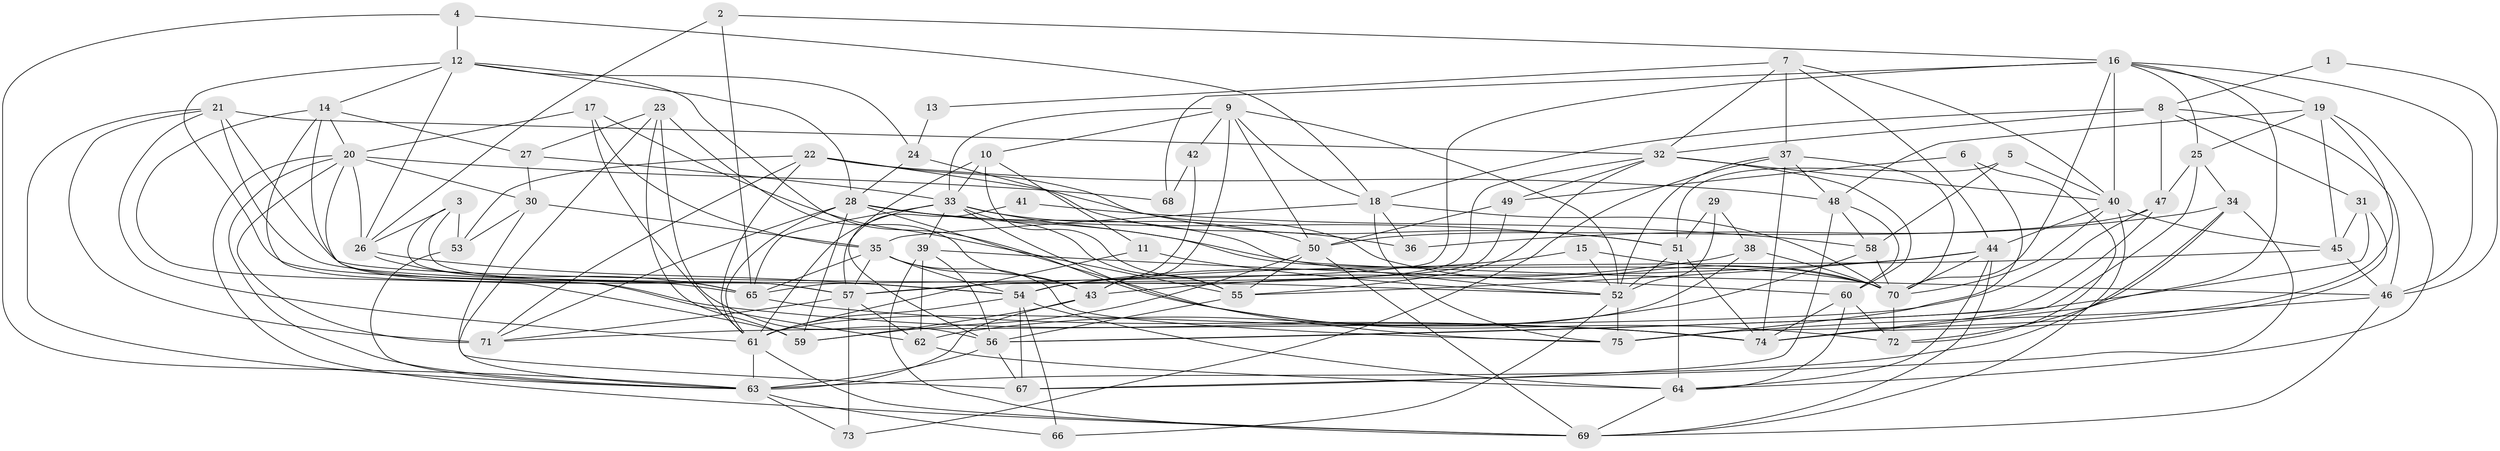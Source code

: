 // original degree distribution, {2: 0.09395973154362416, 4: 0.2684563758389262, 6: 0.12751677852348994, 3: 0.3221476510067114, 5: 0.15436241610738255, 7: 0.03355704697986577}
// Generated by graph-tools (version 1.1) at 2025/50/03/09/25 03:50:12]
// undirected, 75 vertices, 218 edges
graph export_dot {
graph [start="1"]
  node [color=gray90,style=filled];
  1;
  2;
  3;
  4;
  5;
  6;
  7;
  8;
  9;
  10;
  11;
  12;
  13;
  14;
  15;
  16;
  17;
  18;
  19;
  20;
  21;
  22;
  23;
  24;
  25;
  26;
  27;
  28;
  29;
  30;
  31;
  32;
  33;
  34;
  35;
  36;
  37;
  38;
  39;
  40;
  41;
  42;
  43;
  44;
  45;
  46;
  47;
  48;
  49;
  50;
  51;
  52;
  53;
  54;
  55;
  56;
  57;
  58;
  59;
  60;
  61;
  62;
  63;
  64;
  65;
  66;
  67;
  68;
  69;
  70;
  71;
  72;
  73;
  74;
  75;
  1 -- 8 [weight=1.0];
  1 -- 46 [weight=1.0];
  2 -- 16 [weight=1.0];
  2 -- 26 [weight=1.0];
  2 -- 65 [weight=1.0];
  3 -- 26 [weight=1.0];
  3 -- 53 [weight=1.0];
  3 -- 57 [weight=1.0];
  3 -- 65 [weight=1.0];
  4 -- 12 [weight=1.0];
  4 -- 18 [weight=1.0];
  4 -- 63 [weight=1.0];
  5 -- 40 [weight=1.0];
  5 -- 51 [weight=1.0];
  5 -- 58 [weight=1.0];
  6 -- 49 [weight=1.0];
  6 -- 72 [weight=1.0];
  6 -- 75 [weight=1.0];
  7 -- 13 [weight=1.0];
  7 -- 32 [weight=1.0];
  7 -- 37 [weight=1.0];
  7 -- 40 [weight=1.0];
  7 -- 44 [weight=1.0];
  8 -- 18 [weight=1.0];
  8 -- 31 [weight=1.0];
  8 -- 32 [weight=1.0];
  8 -- 46 [weight=1.0];
  8 -- 47 [weight=1.0];
  9 -- 10 [weight=1.0];
  9 -- 18 [weight=1.0];
  9 -- 33 [weight=1.0];
  9 -- 42 [weight=1.0];
  9 -- 43 [weight=1.0];
  9 -- 50 [weight=1.0];
  9 -- 52 [weight=1.0];
  10 -- 11 [weight=1.0];
  10 -- 33 [weight=1.0];
  10 -- 55 [weight=1.0];
  10 -- 56 [weight=1.0];
  11 -- 52 [weight=1.0];
  11 -- 61 [weight=1.0];
  12 -- 14 [weight=1.0];
  12 -- 24 [weight=1.0];
  12 -- 26 [weight=1.0];
  12 -- 28 [weight=1.0];
  12 -- 65 [weight=1.0];
  12 -- 72 [weight=1.0];
  13 -- 24 [weight=1.0];
  14 -- 20 [weight=1.0];
  14 -- 27 [weight=1.0];
  14 -- 57 [weight=1.0];
  14 -- 59 [weight=1.0];
  14 -- 74 [weight=1.0];
  15 -- 52 [weight=1.0];
  15 -- 54 [weight=1.0];
  15 -- 70 [weight=1.0];
  16 -- 19 [weight=1.0];
  16 -- 25 [weight=1.0];
  16 -- 40 [weight=1.0];
  16 -- 46 [weight=1.0];
  16 -- 65 [weight=1.0];
  16 -- 68 [weight=1.0];
  16 -- 70 [weight=1.0];
  16 -- 72 [weight=1.0];
  17 -- 20 [weight=1.0];
  17 -- 35 [weight=1.0];
  17 -- 55 [weight=1.0];
  17 -- 61 [weight=1.0];
  18 -- 35 [weight=1.0];
  18 -- 36 [weight=1.0];
  18 -- 70 [weight=1.0];
  18 -- 75 [weight=1.0];
  19 -- 25 [weight=1.0];
  19 -- 45 [weight=1.0];
  19 -- 48 [weight=1.0];
  19 -- 64 [weight=1.0];
  19 -- 75 [weight=1.0];
  20 -- 26 [weight=1.0];
  20 -- 30 [weight=1.0];
  20 -- 62 [weight=1.0];
  20 -- 63 [weight=1.0];
  20 -- 68 [weight=1.0];
  20 -- 69 [weight=1.0];
  20 -- 71 [weight=1.0];
  21 -- 32 [weight=1.0];
  21 -- 52 [weight=1.0];
  21 -- 54 [weight=1.0];
  21 -- 61 [weight=1.0];
  21 -- 63 [weight=1.0];
  21 -- 71 [weight=1.0];
  22 -- 36 [weight=1.0];
  22 -- 48 [weight=1.0];
  22 -- 51 [weight=1.0];
  22 -- 53 [weight=1.0];
  22 -- 61 [weight=1.0];
  22 -- 71 [weight=1.0];
  23 -- 27 [weight=1.0];
  23 -- 43 [weight=1.0];
  23 -- 56 [weight=1.0];
  23 -- 59 [weight=1.0];
  23 -- 63 [weight=1.0];
  24 -- 28 [weight=1.0];
  24 -- 70 [weight=1.0];
  25 -- 34 [weight=1.0];
  25 -- 47 [weight=1.0];
  25 -- 74 [weight=1.0];
  26 -- 54 [weight=1.0];
  26 -- 65 [weight=1.0];
  27 -- 30 [weight=1.0];
  27 -- 33 [weight=1.0];
  28 -- 46 [weight=1.0];
  28 -- 51 [weight=1.0];
  28 -- 59 [weight=1.0];
  28 -- 61 [weight=1.0];
  28 -- 70 [weight=1.0];
  28 -- 71 [weight=1.0];
  28 -- 74 [weight=1.0];
  29 -- 38 [weight=1.0];
  29 -- 51 [weight=1.0];
  29 -- 52 [weight=2.0];
  30 -- 35 [weight=1.0];
  30 -- 53 [weight=1.0];
  30 -- 67 [weight=1.0];
  31 -- 45 [weight=1.0];
  31 -- 56 [weight=1.0];
  31 -- 74 [weight=1.0];
  32 -- 40 [weight=1.0];
  32 -- 49 [weight=1.0];
  32 -- 55 [weight=1.0];
  32 -- 57 [weight=1.0];
  32 -- 60 [weight=1.0];
  33 -- 39 [weight=1.0];
  33 -- 50 [weight=1.0];
  33 -- 52 [weight=1.0];
  33 -- 55 [weight=1.0];
  33 -- 61 [weight=1.0];
  33 -- 65 [weight=1.0];
  33 -- 75 [weight=1.0];
  34 -- 36 [weight=1.0];
  34 -- 63 [weight=1.0];
  34 -- 67 [weight=1.0];
  34 -- 74 [weight=1.0];
  35 -- 43 [weight=1.0];
  35 -- 54 [weight=1.0];
  35 -- 57 [weight=1.0];
  35 -- 65 [weight=1.0];
  35 -- 75 [weight=1.0];
  37 -- 48 [weight=1.0];
  37 -- 52 [weight=1.0];
  37 -- 70 [weight=1.0];
  37 -- 73 [weight=1.0];
  37 -- 74 [weight=1.0];
  38 -- 43 [weight=1.0];
  38 -- 61 [weight=1.0];
  38 -- 70 [weight=1.0];
  39 -- 56 [weight=1.0];
  39 -- 60 [weight=1.0];
  39 -- 62 [weight=1.0];
  39 -- 69 [weight=1.0];
  40 -- 44 [weight=1.0];
  40 -- 45 [weight=1.0];
  40 -- 69 [weight=1.0];
  40 -- 70 [weight=1.0];
  41 -- 57 [weight=1.0];
  41 -- 58 [weight=1.0];
  42 -- 43 [weight=1.0];
  42 -- 68 [weight=1.0];
  43 -- 59 [weight=1.0];
  43 -- 63 [weight=1.0];
  44 -- 55 [weight=1.0];
  44 -- 57 [weight=1.0];
  44 -- 64 [weight=1.0];
  44 -- 69 [weight=1.0];
  44 -- 70 [weight=1.0];
  45 -- 46 [weight=1.0];
  45 -- 54 [weight=1.0];
  46 -- 69 [weight=1.0];
  46 -- 75 [weight=1.0];
  47 -- 50 [weight=1.0];
  47 -- 56 [weight=1.0];
  47 -- 71 [weight=1.0];
  48 -- 58 [weight=1.0];
  48 -- 60 [weight=1.0];
  48 -- 67 [weight=1.0];
  49 -- 50 [weight=1.0];
  49 -- 54 [weight=1.0];
  50 -- 55 [weight=1.0];
  50 -- 59 [weight=1.0];
  50 -- 69 [weight=1.0];
  51 -- 52 [weight=2.0];
  51 -- 64 [weight=1.0];
  51 -- 74 [weight=1.0];
  52 -- 66 [weight=1.0];
  52 -- 75 [weight=1.0];
  53 -- 63 [weight=1.0];
  54 -- 61 [weight=1.0];
  54 -- 64 [weight=1.0];
  54 -- 66 [weight=1.0];
  54 -- 67 [weight=1.0];
  55 -- 56 [weight=1.0];
  56 -- 63 [weight=1.0];
  56 -- 67 [weight=1.0];
  57 -- 62 [weight=1.0];
  57 -- 71 [weight=1.0];
  57 -- 73 [weight=1.0];
  58 -- 62 [weight=1.0];
  58 -- 70 [weight=1.0];
  60 -- 64 [weight=1.0];
  60 -- 72 [weight=1.0];
  60 -- 74 [weight=1.0];
  61 -- 63 [weight=1.0];
  61 -- 69 [weight=1.0];
  62 -- 64 [weight=1.0];
  63 -- 66 [weight=1.0];
  63 -- 73 [weight=1.0];
  64 -- 69 [weight=1.0];
  65 -- 74 [weight=1.0];
  70 -- 72 [weight=1.0];
}
